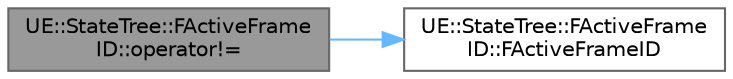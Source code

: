 digraph "UE::StateTree::FActiveFrameID::operator!="
{
 // INTERACTIVE_SVG=YES
 // LATEX_PDF_SIZE
  bgcolor="transparent";
  edge [fontname=Helvetica,fontsize=10,labelfontname=Helvetica,labelfontsize=10];
  node [fontname=Helvetica,fontsize=10,shape=box,height=0.2,width=0.4];
  rankdir="LR";
  Node1 [id="Node000001",label="UE::StateTree::FActiveFrame\lID::operator!=",height=0.2,width=0.4,color="gray40", fillcolor="grey60", style="filled", fontcolor="black",tooltip=" "];
  Node1 -> Node2 [id="edge1_Node000001_Node000002",color="steelblue1",style="solid",tooltip=" "];
  Node2 [id="Node000002",label="UE::StateTree::FActiveFrame\lID::FActiveFrameID",height=0.2,width=0.4,color="grey40", fillcolor="white", style="filled",URL="$d3/db4/structUE_1_1StateTree_1_1FActiveFrameID.html#a028679183046f1c541d378a301a56213",tooltip=" "];
}
